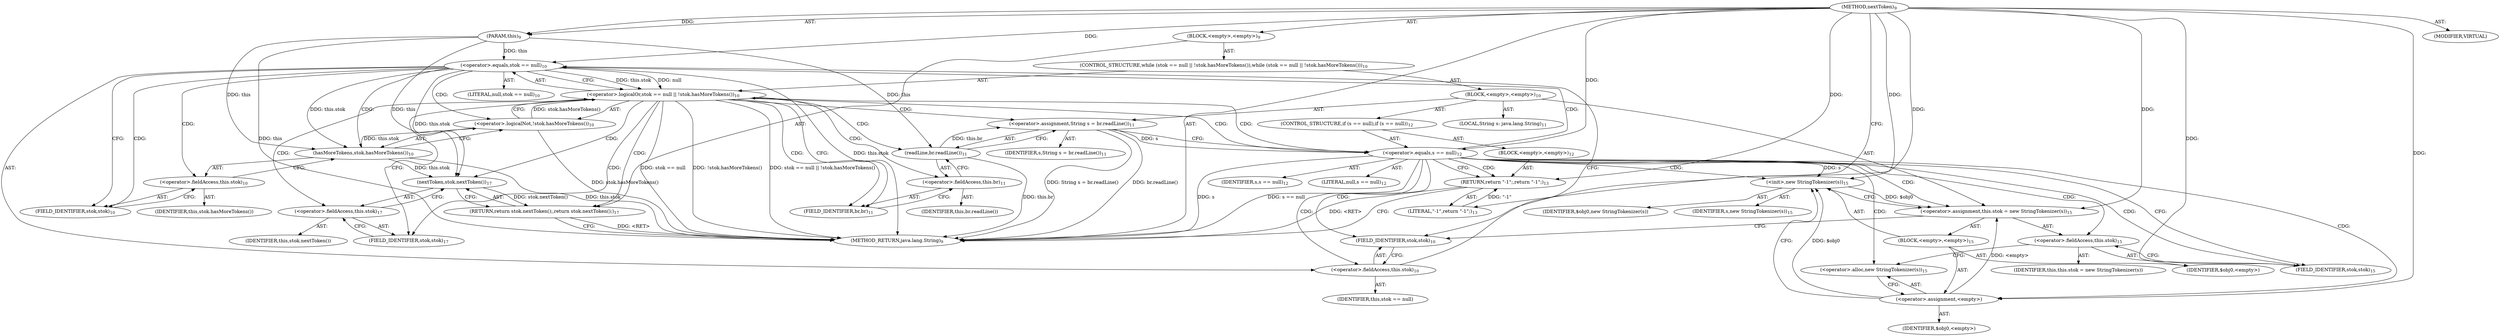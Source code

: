 digraph "nextToken" {  
"31" [label = <(METHOD,nextToken)<SUB>9</SUB>> ]
"32" [label = <(PARAM,this)<SUB>9</SUB>> ]
"33" [label = <(BLOCK,&lt;empty&gt;,&lt;empty&gt;)<SUB>9</SUB>> ]
"34" [label = <(CONTROL_STRUCTURE,while (stok == null || !stok.hasMoreTokens()),while (stok == null || !stok.hasMoreTokens()))<SUB>10</SUB>> ]
"35" [label = <(&lt;operator&gt;.logicalOr,stok == null || !stok.hasMoreTokens())<SUB>10</SUB>> ]
"36" [label = <(&lt;operator&gt;.equals,stok == null)<SUB>10</SUB>> ]
"37" [label = <(&lt;operator&gt;.fieldAccess,this.stok)<SUB>10</SUB>> ]
"38" [label = <(IDENTIFIER,this,stok == null)> ]
"39" [label = <(FIELD_IDENTIFIER,stok,stok)<SUB>10</SUB>> ]
"40" [label = <(LITERAL,null,stok == null)<SUB>10</SUB>> ]
"41" [label = <(&lt;operator&gt;.logicalNot,!stok.hasMoreTokens())<SUB>10</SUB>> ]
"42" [label = <(hasMoreTokens,stok.hasMoreTokens())<SUB>10</SUB>> ]
"43" [label = <(&lt;operator&gt;.fieldAccess,this.stok)<SUB>10</SUB>> ]
"44" [label = <(IDENTIFIER,this,stok.hasMoreTokens())> ]
"45" [label = <(FIELD_IDENTIFIER,stok,stok)<SUB>10</SUB>> ]
"46" [label = <(BLOCK,&lt;empty&gt;,&lt;empty&gt;)<SUB>10</SUB>> ]
"47" [label = <(LOCAL,String s: java.lang.String)<SUB>11</SUB>> ]
"48" [label = <(&lt;operator&gt;.assignment,String s = br.readLine())<SUB>11</SUB>> ]
"49" [label = <(IDENTIFIER,s,String s = br.readLine())<SUB>11</SUB>> ]
"50" [label = <(readLine,br.readLine())<SUB>11</SUB>> ]
"51" [label = <(&lt;operator&gt;.fieldAccess,this.br)<SUB>11</SUB>> ]
"52" [label = <(IDENTIFIER,this,br.readLine())> ]
"53" [label = <(FIELD_IDENTIFIER,br,br)<SUB>11</SUB>> ]
"54" [label = <(CONTROL_STRUCTURE,if (s == null),if (s == null))<SUB>12</SUB>> ]
"55" [label = <(&lt;operator&gt;.equals,s == null)<SUB>12</SUB>> ]
"56" [label = <(IDENTIFIER,s,s == null)<SUB>12</SUB>> ]
"57" [label = <(LITERAL,null,s == null)<SUB>12</SUB>> ]
"58" [label = <(BLOCK,&lt;empty&gt;,&lt;empty&gt;)<SUB>12</SUB>> ]
"59" [label = <(RETURN,return &quot;-1&quot;;,return &quot;-1&quot;;)<SUB>13</SUB>> ]
"60" [label = <(LITERAL,&quot;-1&quot;,return &quot;-1&quot;;)<SUB>13</SUB>> ]
"61" [label = <(&lt;operator&gt;.assignment,this.stok = new StringTokenizer(s))<SUB>15</SUB>> ]
"62" [label = <(&lt;operator&gt;.fieldAccess,this.stok)<SUB>15</SUB>> ]
"63" [label = <(IDENTIFIER,this,this.stok = new StringTokenizer(s))> ]
"64" [label = <(FIELD_IDENTIFIER,stok,stok)<SUB>15</SUB>> ]
"65" [label = <(BLOCK,&lt;empty&gt;,&lt;empty&gt;)<SUB>15</SUB>> ]
"66" [label = <(&lt;operator&gt;.assignment,&lt;empty&gt;)> ]
"67" [label = <(IDENTIFIER,$obj0,&lt;empty&gt;)> ]
"68" [label = <(&lt;operator&gt;.alloc,new StringTokenizer(s))<SUB>15</SUB>> ]
"69" [label = <(&lt;init&gt;,new StringTokenizer(s))<SUB>15</SUB>> ]
"70" [label = <(IDENTIFIER,$obj0,new StringTokenizer(s))> ]
"71" [label = <(IDENTIFIER,s,new StringTokenizer(s))<SUB>15</SUB>> ]
"72" [label = <(IDENTIFIER,$obj0,&lt;empty&gt;)> ]
"73" [label = <(RETURN,return stok.nextToken();,return stok.nextToken();)<SUB>17</SUB>> ]
"74" [label = <(nextToken,stok.nextToken())<SUB>17</SUB>> ]
"75" [label = <(&lt;operator&gt;.fieldAccess,this.stok)<SUB>17</SUB>> ]
"76" [label = <(IDENTIFIER,this,stok.nextToken())> ]
"77" [label = <(FIELD_IDENTIFIER,stok,stok)<SUB>17</SUB>> ]
"78" [label = <(MODIFIER,VIRTUAL)> ]
"79" [label = <(METHOD_RETURN,java.lang.String)<SUB>9</SUB>> ]
  "31" -> "32"  [ label = "AST: "] 
  "31" -> "33"  [ label = "AST: "] 
  "31" -> "78"  [ label = "AST: "] 
  "31" -> "79"  [ label = "AST: "] 
  "33" -> "34"  [ label = "AST: "] 
  "33" -> "73"  [ label = "AST: "] 
  "34" -> "35"  [ label = "AST: "] 
  "34" -> "46"  [ label = "AST: "] 
  "35" -> "36"  [ label = "AST: "] 
  "35" -> "41"  [ label = "AST: "] 
  "36" -> "37"  [ label = "AST: "] 
  "36" -> "40"  [ label = "AST: "] 
  "37" -> "38"  [ label = "AST: "] 
  "37" -> "39"  [ label = "AST: "] 
  "41" -> "42"  [ label = "AST: "] 
  "42" -> "43"  [ label = "AST: "] 
  "43" -> "44"  [ label = "AST: "] 
  "43" -> "45"  [ label = "AST: "] 
  "46" -> "47"  [ label = "AST: "] 
  "46" -> "48"  [ label = "AST: "] 
  "46" -> "54"  [ label = "AST: "] 
  "46" -> "61"  [ label = "AST: "] 
  "48" -> "49"  [ label = "AST: "] 
  "48" -> "50"  [ label = "AST: "] 
  "50" -> "51"  [ label = "AST: "] 
  "51" -> "52"  [ label = "AST: "] 
  "51" -> "53"  [ label = "AST: "] 
  "54" -> "55"  [ label = "AST: "] 
  "54" -> "58"  [ label = "AST: "] 
  "55" -> "56"  [ label = "AST: "] 
  "55" -> "57"  [ label = "AST: "] 
  "58" -> "59"  [ label = "AST: "] 
  "59" -> "60"  [ label = "AST: "] 
  "61" -> "62"  [ label = "AST: "] 
  "61" -> "65"  [ label = "AST: "] 
  "62" -> "63"  [ label = "AST: "] 
  "62" -> "64"  [ label = "AST: "] 
  "65" -> "66"  [ label = "AST: "] 
  "65" -> "69"  [ label = "AST: "] 
  "65" -> "72"  [ label = "AST: "] 
  "66" -> "67"  [ label = "AST: "] 
  "66" -> "68"  [ label = "AST: "] 
  "69" -> "70"  [ label = "AST: "] 
  "69" -> "71"  [ label = "AST: "] 
  "73" -> "74"  [ label = "AST: "] 
  "74" -> "75"  [ label = "AST: "] 
  "75" -> "76"  [ label = "AST: "] 
  "75" -> "77"  [ label = "AST: "] 
  "73" -> "79"  [ label = "CFG: "] 
  "35" -> "53"  [ label = "CFG: "] 
  "35" -> "77"  [ label = "CFG: "] 
  "74" -> "73"  [ label = "CFG: "] 
  "36" -> "35"  [ label = "CFG: "] 
  "36" -> "45"  [ label = "CFG: "] 
  "41" -> "35"  [ label = "CFG: "] 
  "48" -> "55"  [ label = "CFG: "] 
  "61" -> "39"  [ label = "CFG: "] 
  "75" -> "74"  [ label = "CFG: "] 
  "37" -> "36"  [ label = "CFG: "] 
  "42" -> "41"  [ label = "CFG: "] 
  "50" -> "48"  [ label = "CFG: "] 
  "55" -> "59"  [ label = "CFG: "] 
  "55" -> "64"  [ label = "CFG: "] 
  "62" -> "68"  [ label = "CFG: "] 
  "77" -> "75"  [ label = "CFG: "] 
  "39" -> "37"  [ label = "CFG: "] 
  "43" -> "42"  [ label = "CFG: "] 
  "51" -> "50"  [ label = "CFG: "] 
  "59" -> "79"  [ label = "CFG: "] 
  "64" -> "62"  [ label = "CFG: "] 
  "66" -> "69"  [ label = "CFG: "] 
  "69" -> "61"  [ label = "CFG: "] 
  "45" -> "43"  [ label = "CFG: "] 
  "53" -> "51"  [ label = "CFG: "] 
  "68" -> "66"  [ label = "CFG: "] 
  "31" -> "39"  [ label = "CFG: "] 
  "59" -> "79"  [ label = "DDG: &lt;RET&gt;"] 
  "73" -> "79"  [ label = "DDG: &lt;RET&gt;"] 
  "32" -> "79"  [ label = "DDG: this"] 
  "36" -> "79"  [ label = "DDG: this.stok"] 
  "35" -> "79"  [ label = "DDG: stok == null"] 
  "42" -> "79"  [ label = "DDG: this.stok"] 
  "41" -> "79"  [ label = "DDG: stok.hasMoreTokens()"] 
  "35" -> "79"  [ label = "DDG: !stok.hasMoreTokens()"] 
  "35" -> "79"  [ label = "DDG: stok == null || !stok.hasMoreTokens()"] 
  "50" -> "79"  [ label = "DDG: this.br"] 
  "48" -> "79"  [ label = "DDG: br.readLine()"] 
  "48" -> "79"  [ label = "DDG: String s = br.readLine()"] 
  "55" -> "79"  [ label = "DDG: s"] 
  "55" -> "79"  [ label = "DDG: s == null"] 
  "31" -> "32"  [ label = "DDG: "] 
  "74" -> "73"  [ label = "DDG: stok.nextToken()"] 
  "36" -> "35"  [ label = "DDG: this.stok"] 
  "36" -> "35"  [ label = "DDG: null"] 
  "41" -> "35"  [ label = "DDG: stok.hasMoreTokens()"] 
  "50" -> "48"  [ label = "DDG: this.br"] 
  "66" -> "61"  [ label = "DDG: &lt;empty&gt;"] 
  "69" -> "61"  [ label = "DDG: $obj0"] 
  "31" -> "61"  [ label = "DDG: "] 
  "32" -> "74"  [ label = "DDG: this"] 
  "36" -> "74"  [ label = "DDG: this.stok"] 
  "42" -> "74"  [ label = "DDG: this.stok"] 
  "32" -> "36"  [ label = "DDG: this"] 
  "31" -> "36"  [ label = "DDG: "] 
  "42" -> "41"  [ label = "DDG: this.stok"] 
  "32" -> "42"  [ label = "DDG: this"] 
  "36" -> "42"  [ label = "DDG: this.stok"] 
  "32" -> "50"  [ label = "DDG: this"] 
  "48" -> "55"  [ label = "DDG: s"] 
  "31" -> "55"  [ label = "DDG: "] 
  "60" -> "59"  [ label = "DDG: &quot;-1&quot;"] 
  "31" -> "59"  [ label = "DDG: "] 
  "31" -> "66"  [ label = "DDG: "] 
  "31" -> "72"  [ label = "DDG: "] 
  "31" -> "60"  [ label = "DDG: "] 
  "66" -> "69"  [ label = "DDG: $obj0"] 
  "31" -> "69"  [ label = "DDG: "] 
  "55" -> "69"  [ label = "DDG: s"] 
  "35" -> "48"  [ label = "CDG: "] 
  "35" -> "73"  [ label = "CDG: "] 
  "35" -> "77"  [ label = "CDG: "] 
  "35" -> "51"  [ label = "CDG: "] 
  "35" -> "75"  [ label = "CDG: "] 
  "35" -> "53"  [ label = "CDG: "] 
  "35" -> "74"  [ label = "CDG: "] 
  "35" -> "50"  [ label = "CDG: "] 
  "35" -> "55"  [ label = "CDG: "] 
  "36" -> "42"  [ label = "CDG: "] 
  "36" -> "41"  [ label = "CDG: "] 
  "36" -> "45"  [ label = "CDG: "] 
  "36" -> "43"  [ label = "CDG: "] 
  "55" -> "68"  [ label = "CDG: "] 
  "55" -> "61"  [ label = "CDG: "] 
  "55" -> "64"  [ label = "CDG: "] 
  "55" -> "66"  [ label = "CDG: "] 
  "55" -> "36"  [ label = "CDG: "] 
  "55" -> "37"  [ label = "CDG: "] 
  "55" -> "69"  [ label = "CDG: "] 
  "55" -> "59"  [ label = "CDG: "] 
  "55" -> "35"  [ label = "CDG: "] 
  "55" -> "62"  [ label = "CDG: "] 
  "55" -> "39"  [ label = "CDG: "] 
}
